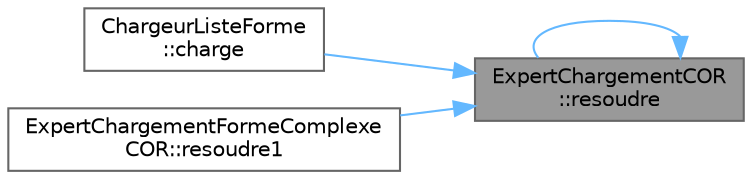 digraph "ExpertChargementCOR::resoudre"
{
 // LATEX_PDF_SIZE
  bgcolor="transparent";
  edge [fontname=Helvetica,fontsize=10,labelfontname=Helvetica,labelfontsize=10];
  node [fontname=Helvetica,fontsize=10,shape=box,height=0.2,width=0.4];
  rankdir="RL";
  Node1 [label="ExpertChargementCOR\l::resoudre",height=0.2,width=0.4,color="gray40", fillcolor="grey60", style="filled", fontcolor="black",tooltip="Méthode du Design Pattern Chain of Responsibility."];
  Node1 -> Node2 [dir="back",color="steelblue1",style="solid"];
  Node2 [label="ChargeurListeForme\l::charge",height=0.2,width=0.4,color="grey40", fillcolor="white", style="filled",URL="$class_chargeur_liste_forme.html#aa3f8a601eed97f271eaca1f1ad70042c",tooltip="Fonction qui charge et appelle le DP COR en appelant tous les Experts."];
  Node1 -> Node1 [dir="back",color="steelblue1",style="solid"];
  Node1 -> Node3 [dir="back",color="steelblue1",style="solid"];
  Node3 [label="ExpertChargementFormeComplexe\lCOR::resoudre1",height=0.2,width=0.4,color="grey40", fillcolor="white", style="filled",URL="$class_expert_chargement_forme_complexe_c_o_r.html#a96a48b6ebf05fd49da3170afd2b14c8f",tooltip="Méthode du Design Pattern Chain of Responsibility."];
}
